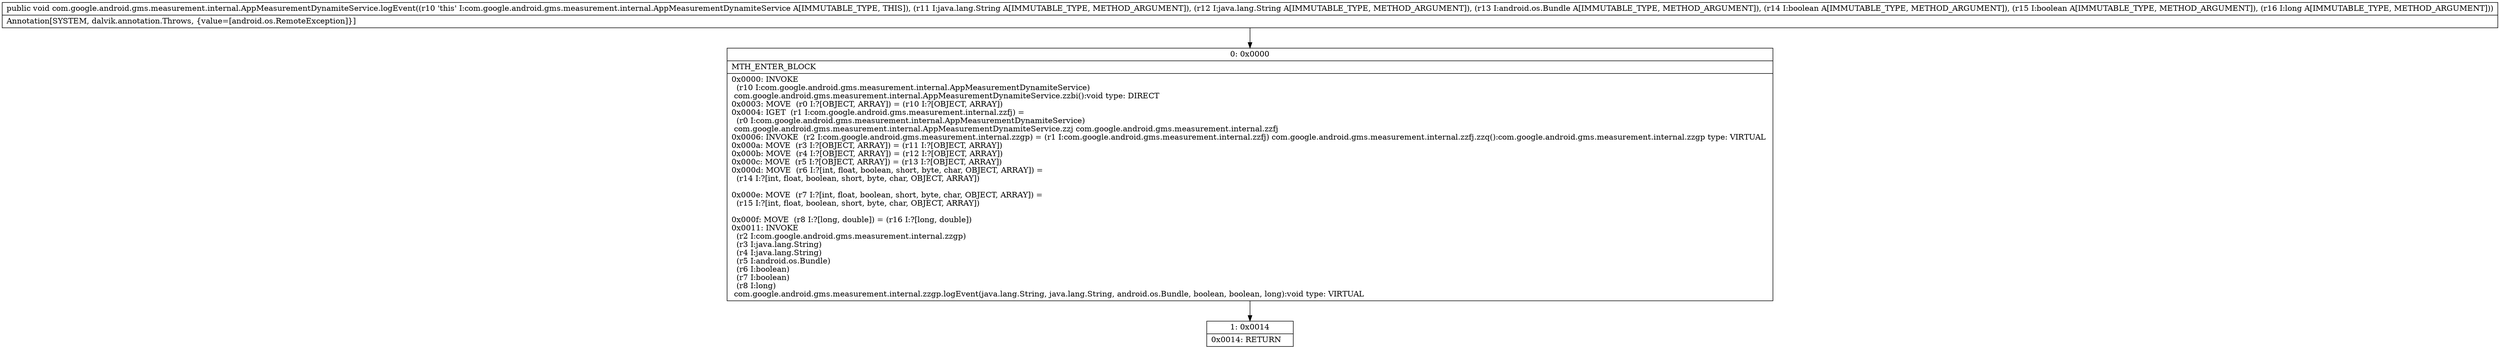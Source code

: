 digraph "CFG forcom.google.android.gms.measurement.internal.AppMeasurementDynamiteService.logEvent(Ljava\/lang\/String;Ljava\/lang\/String;Landroid\/os\/Bundle;ZZJ)V" {
Node_0 [shape=record,label="{0\:\ 0x0000|MTH_ENTER_BLOCK\l|0x0000: INVOKE  \l  (r10 I:com.google.android.gms.measurement.internal.AppMeasurementDynamiteService)\l com.google.android.gms.measurement.internal.AppMeasurementDynamiteService.zzbi():void type: DIRECT \l0x0003: MOVE  (r0 I:?[OBJECT, ARRAY]) = (r10 I:?[OBJECT, ARRAY]) \l0x0004: IGET  (r1 I:com.google.android.gms.measurement.internal.zzfj) = \l  (r0 I:com.google.android.gms.measurement.internal.AppMeasurementDynamiteService)\l com.google.android.gms.measurement.internal.AppMeasurementDynamiteService.zzj com.google.android.gms.measurement.internal.zzfj \l0x0006: INVOKE  (r2 I:com.google.android.gms.measurement.internal.zzgp) = (r1 I:com.google.android.gms.measurement.internal.zzfj) com.google.android.gms.measurement.internal.zzfj.zzq():com.google.android.gms.measurement.internal.zzgp type: VIRTUAL \l0x000a: MOVE  (r3 I:?[OBJECT, ARRAY]) = (r11 I:?[OBJECT, ARRAY]) \l0x000b: MOVE  (r4 I:?[OBJECT, ARRAY]) = (r12 I:?[OBJECT, ARRAY]) \l0x000c: MOVE  (r5 I:?[OBJECT, ARRAY]) = (r13 I:?[OBJECT, ARRAY]) \l0x000d: MOVE  (r6 I:?[int, float, boolean, short, byte, char, OBJECT, ARRAY]) = \l  (r14 I:?[int, float, boolean, short, byte, char, OBJECT, ARRAY])\l \l0x000e: MOVE  (r7 I:?[int, float, boolean, short, byte, char, OBJECT, ARRAY]) = \l  (r15 I:?[int, float, boolean, short, byte, char, OBJECT, ARRAY])\l \l0x000f: MOVE  (r8 I:?[long, double]) = (r16 I:?[long, double]) \l0x0011: INVOKE  \l  (r2 I:com.google.android.gms.measurement.internal.zzgp)\l  (r3 I:java.lang.String)\l  (r4 I:java.lang.String)\l  (r5 I:android.os.Bundle)\l  (r6 I:boolean)\l  (r7 I:boolean)\l  (r8 I:long)\l com.google.android.gms.measurement.internal.zzgp.logEvent(java.lang.String, java.lang.String, android.os.Bundle, boolean, boolean, long):void type: VIRTUAL \l}"];
Node_1 [shape=record,label="{1\:\ 0x0014|0x0014: RETURN   \l}"];
MethodNode[shape=record,label="{public void com.google.android.gms.measurement.internal.AppMeasurementDynamiteService.logEvent((r10 'this' I:com.google.android.gms.measurement.internal.AppMeasurementDynamiteService A[IMMUTABLE_TYPE, THIS]), (r11 I:java.lang.String A[IMMUTABLE_TYPE, METHOD_ARGUMENT]), (r12 I:java.lang.String A[IMMUTABLE_TYPE, METHOD_ARGUMENT]), (r13 I:android.os.Bundle A[IMMUTABLE_TYPE, METHOD_ARGUMENT]), (r14 I:boolean A[IMMUTABLE_TYPE, METHOD_ARGUMENT]), (r15 I:boolean A[IMMUTABLE_TYPE, METHOD_ARGUMENT]), (r16 I:long A[IMMUTABLE_TYPE, METHOD_ARGUMENT]))  | Annotation[SYSTEM, dalvik.annotation.Throws, \{value=[android.os.RemoteException]\}]\l}"];
MethodNode -> Node_0;
Node_0 -> Node_1;
}

